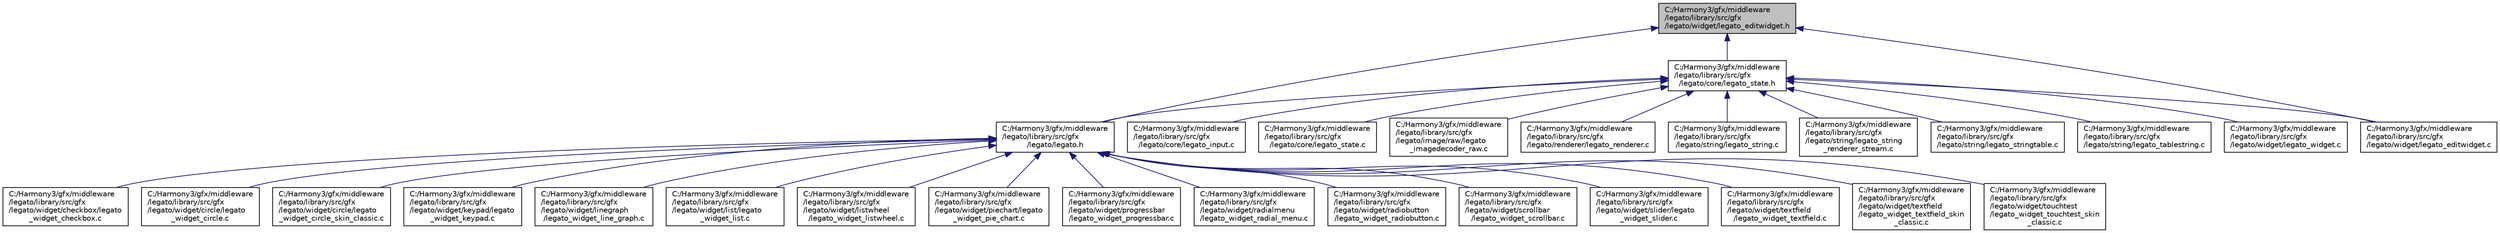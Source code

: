 digraph "C:/Harmony3/gfx/middleware/legato/library/src/gfx/legato/widget/legato_editwidget.h"
{
 // LATEX_PDF_SIZE
  edge [fontname="Helvetica",fontsize="10",labelfontname="Helvetica",labelfontsize="10"];
  node [fontname="Helvetica",fontsize="10",shape=record];
  Node1 [label="C:/Harmony3/gfx/middleware\l/legato/library/src/gfx\l/legato/widget/legato_editwidget.h",height=0.2,width=0.4,color="black", fillcolor="grey75", style="filled", fontcolor="black",tooltip=" "];
  Node1 -> Node2 [dir="back",color="midnightblue",fontsize="10",style="solid",fontname="Helvetica"];
  Node2 [label="C:/Harmony3/gfx/middleware\l/legato/library/src/gfx\l/legato/core/legato_state.h",height=0.2,width=0.4,color="black", fillcolor="white", style="filled",URL="$legato__state_8h.html",tooltip=" "];
  Node2 -> Node3 [dir="back",color="midnightblue",fontsize="10",style="solid",fontname="Helvetica"];
  Node3 [label="C:/Harmony3/gfx/middleware\l/legato/library/src/gfx\l/legato/core/legato_input.c",height=0.2,width=0.4,color="black", fillcolor="white", style="filled",URL="$legato__input_8c.html",tooltip=" "];
  Node2 -> Node4 [dir="back",color="midnightblue",fontsize="10",style="solid",fontname="Helvetica"];
  Node4 [label="C:/Harmony3/gfx/middleware\l/legato/library/src/gfx\l/legato/core/legato_state.c",height=0.2,width=0.4,color="black", fillcolor="white", style="filled",URL="$legato__state_8c.html",tooltip=" "];
  Node2 -> Node5 [dir="back",color="midnightblue",fontsize="10",style="solid",fontname="Helvetica"];
  Node5 [label="C:/Harmony3/gfx/middleware\l/legato/library/src/gfx\l/legato/image/raw/legato\l_imagedecoder_raw.c",height=0.2,width=0.4,color="black", fillcolor="white", style="filled",URL="$legato__imagedecoder__raw_8c.html",tooltip=" "];
  Node2 -> Node6 [dir="back",color="midnightblue",fontsize="10",style="solid",fontname="Helvetica"];
  Node6 [label="C:/Harmony3/gfx/middleware\l/legato/library/src/gfx\l/legato/legato.h",height=0.2,width=0.4,color="black", fillcolor="white", style="filled",URL="$legato_8h.html",tooltip=" "];
  Node6 -> Node7 [dir="back",color="midnightblue",fontsize="10",style="solid",fontname="Helvetica"];
  Node7 [label="C:/Harmony3/gfx/middleware\l/legato/library/src/gfx\l/legato/widget/checkbox/legato\l_widget_checkbox.c",height=0.2,width=0.4,color="black", fillcolor="white", style="filled",URL="$legato__widget__checkbox_8c.html",tooltip=" "];
  Node6 -> Node8 [dir="back",color="midnightblue",fontsize="10",style="solid",fontname="Helvetica"];
  Node8 [label="C:/Harmony3/gfx/middleware\l/legato/library/src/gfx\l/legato/widget/circle/legato\l_widget_circle.c",height=0.2,width=0.4,color="black", fillcolor="white", style="filled",URL="$legato__widget__circle_8c.html",tooltip=" "];
  Node6 -> Node9 [dir="back",color="midnightblue",fontsize="10",style="solid",fontname="Helvetica"];
  Node9 [label="C:/Harmony3/gfx/middleware\l/legato/library/src/gfx\l/legato/widget/circle/legato\l_widget_circle_skin_classic.c",height=0.2,width=0.4,color="black", fillcolor="white", style="filled",URL="$legato__widget__circle__skin__classic_8c.html",tooltip=" "];
  Node6 -> Node10 [dir="back",color="midnightblue",fontsize="10",style="solid",fontname="Helvetica"];
  Node10 [label="C:/Harmony3/gfx/middleware\l/legato/library/src/gfx\l/legato/widget/keypad/legato\l_widget_keypad.c",height=0.2,width=0.4,color="black", fillcolor="white", style="filled",URL="$legato__widget__keypad_8c.html",tooltip=" "];
  Node6 -> Node11 [dir="back",color="midnightblue",fontsize="10",style="solid",fontname="Helvetica"];
  Node11 [label="C:/Harmony3/gfx/middleware\l/legato/library/src/gfx\l/legato/widget/linegraph\l/legato_widget_line_graph.c",height=0.2,width=0.4,color="black", fillcolor="white", style="filled",URL="$legato__widget__line__graph_8c.html",tooltip=" "];
  Node6 -> Node12 [dir="back",color="midnightblue",fontsize="10",style="solid",fontname="Helvetica"];
  Node12 [label="C:/Harmony3/gfx/middleware\l/legato/library/src/gfx\l/legato/widget/list/legato\l_widget_list.c",height=0.2,width=0.4,color="black", fillcolor="white", style="filled",URL="$legato__widget__list_8c.html",tooltip=" "];
  Node6 -> Node13 [dir="back",color="midnightblue",fontsize="10",style="solid",fontname="Helvetica"];
  Node13 [label="C:/Harmony3/gfx/middleware\l/legato/library/src/gfx\l/legato/widget/listwheel\l/legato_widget_listwheel.c",height=0.2,width=0.4,color="black", fillcolor="white", style="filled",URL="$legato__widget__listwheel_8c.html",tooltip=" "];
  Node6 -> Node14 [dir="back",color="midnightblue",fontsize="10",style="solid",fontname="Helvetica"];
  Node14 [label="C:/Harmony3/gfx/middleware\l/legato/library/src/gfx\l/legato/widget/piechart/legato\l_widget_pie_chart.c",height=0.2,width=0.4,color="black", fillcolor="white", style="filled",URL="$legato__widget__pie__chart_8c.html",tooltip=" "];
  Node6 -> Node15 [dir="back",color="midnightblue",fontsize="10",style="solid",fontname="Helvetica"];
  Node15 [label="C:/Harmony3/gfx/middleware\l/legato/library/src/gfx\l/legato/widget/progressbar\l/legato_widget_progressbar.c",height=0.2,width=0.4,color="black", fillcolor="white", style="filled",URL="$legato__widget__progressbar_8c.html",tooltip=" "];
  Node6 -> Node16 [dir="back",color="midnightblue",fontsize="10",style="solid",fontname="Helvetica"];
  Node16 [label="C:/Harmony3/gfx/middleware\l/legato/library/src/gfx\l/legato/widget/radialmenu\l/legato_widget_radial_menu.c",height=0.2,width=0.4,color="black", fillcolor="white", style="filled",URL="$legato__widget__radial__menu_8c.html",tooltip=" "];
  Node6 -> Node17 [dir="back",color="midnightblue",fontsize="10",style="solid",fontname="Helvetica"];
  Node17 [label="C:/Harmony3/gfx/middleware\l/legato/library/src/gfx\l/legato/widget/radiobutton\l/legato_widget_radiobutton.c",height=0.2,width=0.4,color="black", fillcolor="white", style="filled",URL="$legato__widget__radiobutton_8c.html",tooltip=" "];
  Node6 -> Node18 [dir="back",color="midnightblue",fontsize="10",style="solid",fontname="Helvetica"];
  Node18 [label="C:/Harmony3/gfx/middleware\l/legato/library/src/gfx\l/legato/widget/scrollbar\l/legato_widget_scrollbar.c",height=0.2,width=0.4,color="black", fillcolor="white", style="filled",URL="$legato__widget__scrollbar_8c.html",tooltip=" "];
  Node6 -> Node19 [dir="back",color="midnightblue",fontsize="10",style="solid",fontname="Helvetica"];
  Node19 [label="C:/Harmony3/gfx/middleware\l/legato/library/src/gfx\l/legato/widget/slider/legato\l_widget_slider.c",height=0.2,width=0.4,color="black", fillcolor="white", style="filled",URL="$legato__widget__slider_8c.html",tooltip=" "];
  Node6 -> Node20 [dir="back",color="midnightblue",fontsize="10",style="solid",fontname="Helvetica"];
  Node20 [label="C:/Harmony3/gfx/middleware\l/legato/library/src/gfx\l/legato/widget/textfield\l/legato_widget_textfield.c",height=0.2,width=0.4,color="black", fillcolor="white", style="filled",URL="$legato__widget__textfield_8c.html",tooltip=" "];
  Node6 -> Node21 [dir="back",color="midnightblue",fontsize="10",style="solid",fontname="Helvetica"];
  Node21 [label="C:/Harmony3/gfx/middleware\l/legato/library/src/gfx\l/legato/widget/textfield\l/legato_widget_textfield_skin\l_classic.c",height=0.2,width=0.4,color="black", fillcolor="white", style="filled",URL="$legato__widget__textfield__skin__classic_8c.html",tooltip=" "];
  Node6 -> Node22 [dir="back",color="midnightblue",fontsize="10",style="solid",fontname="Helvetica"];
  Node22 [label="C:/Harmony3/gfx/middleware\l/legato/library/src/gfx\l/legato/widget/touchtest\l/legato_widget_touchtest_skin\l_classic.c",height=0.2,width=0.4,color="black", fillcolor="white", style="filled",URL="$legato__widget__touchtest__skin__classic_8c.html",tooltip=" "];
  Node2 -> Node23 [dir="back",color="midnightblue",fontsize="10",style="solid",fontname="Helvetica"];
  Node23 [label="C:/Harmony3/gfx/middleware\l/legato/library/src/gfx\l/legato/renderer/legato_renderer.c",height=0.2,width=0.4,color="black", fillcolor="white", style="filled",URL="$legato__renderer_8c.html",tooltip=" "];
  Node2 -> Node24 [dir="back",color="midnightblue",fontsize="10",style="solid",fontname="Helvetica"];
  Node24 [label="C:/Harmony3/gfx/middleware\l/legato/library/src/gfx\l/legato/string/legato_string.c",height=0.2,width=0.4,color="black", fillcolor="white", style="filled",URL="$legato__string_8c.html",tooltip=" "];
  Node2 -> Node25 [dir="back",color="midnightblue",fontsize="10",style="solid",fontname="Helvetica"];
  Node25 [label="C:/Harmony3/gfx/middleware\l/legato/library/src/gfx\l/legato/string/legato_string\l_renderer_stream.c",height=0.2,width=0.4,color="black", fillcolor="white", style="filled",URL="$legato__string__renderer__stream_8c.html",tooltip=" "];
  Node2 -> Node26 [dir="back",color="midnightblue",fontsize="10",style="solid",fontname="Helvetica"];
  Node26 [label="C:/Harmony3/gfx/middleware\l/legato/library/src/gfx\l/legato/string/legato_stringtable.c",height=0.2,width=0.4,color="black", fillcolor="white", style="filled",URL="$legato__stringtable_8c.html",tooltip=" "];
  Node2 -> Node27 [dir="back",color="midnightblue",fontsize="10",style="solid",fontname="Helvetica"];
  Node27 [label="C:/Harmony3/gfx/middleware\l/legato/library/src/gfx\l/legato/string/legato_tablestring.c",height=0.2,width=0.4,color="black", fillcolor="white", style="filled",URL="$legato__tablestring_8c.html",tooltip=" "];
  Node2 -> Node28 [dir="back",color="midnightblue",fontsize="10",style="solid",fontname="Helvetica"];
  Node28 [label="C:/Harmony3/gfx/middleware\l/legato/library/src/gfx\l/legato/widget/legato_editwidget.c",height=0.2,width=0.4,color="black", fillcolor="white", style="filled",URL="$legato__editwidget_8c.html",tooltip=" "];
  Node2 -> Node29 [dir="back",color="midnightblue",fontsize="10",style="solid",fontname="Helvetica"];
  Node29 [label="C:/Harmony3/gfx/middleware\l/legato/library/src/gfx\l/legato/widget/legato_widget.c",height=0.2,width=0.4,color="black", fillcolor="white", style="filled",URL="$legato__widget_8c.html",tooltip=" "];
  Node1 -> Node6 [dir="back",color="midnightblue",fontsize="10",style="solid",fontname="Helvetica"];
  Node1 -> Node28 [dir="back",color="midnightblue",fontsize="10",style="solid",fontname="Helvetica"];
}
